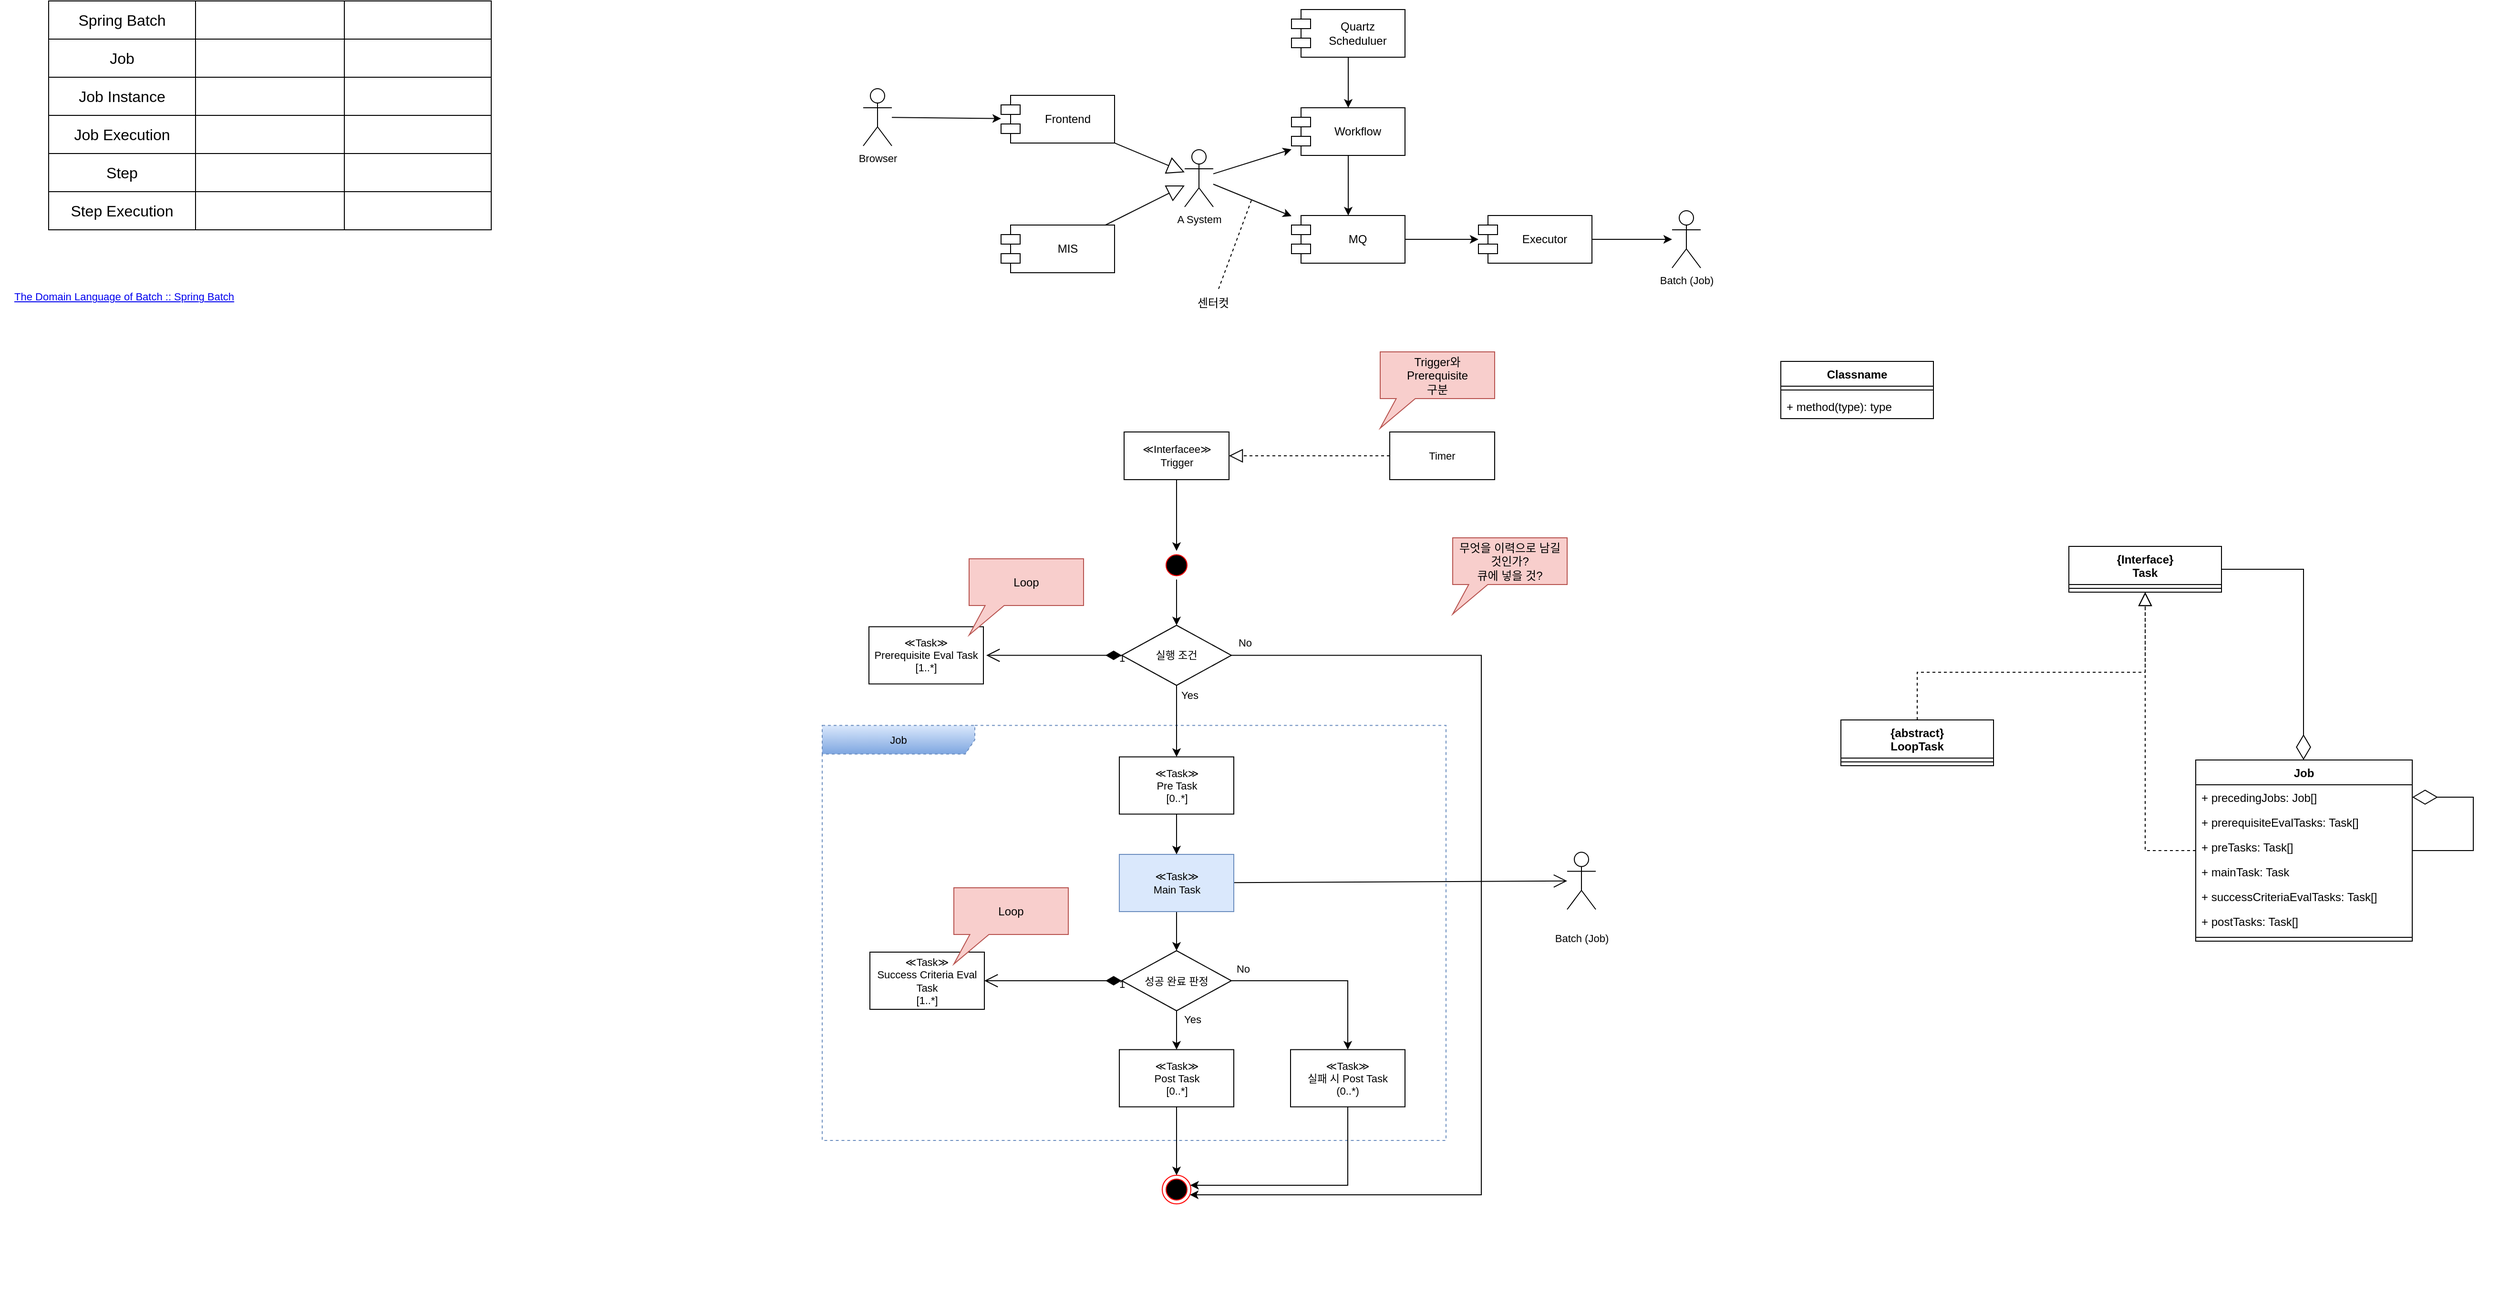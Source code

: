 <mxfile version="24.7.17">
  <diagram name="페이지-1" id="z04ambkQIMl1cNlS9p-Q">
    <mxGraphModel dx="2840" dy="2578" grid="0" gridSize="10" guides="1" tooltips="1" connect="1" arrows="1" fold="1" page="0" pageScale="1" pageWidth="827" pageHeight="1169" background="#ffffff" math="0" shadow="0">
      <root>
        <mxCell id="0" />
        <mxCell id="1" parent="0" />
        <mxCell id="xbJA9N7_zzgFKfXWs5fY-13" style="edgeStyle=none;shape=connector;rounded=0;orthogonalLoop=1;jettySize=auto;html=1;strokeColor=default;align=center;verticalAlign=middle;fontFamily=Helvetica;fontSize=11;fontColor=default;labelBackgroundColor=none;endArrow=classic;" parent="1" source="xbJA9N7_zzgFKfXWs5fY-12" target="xbJA9N7_zzgFKfXWs5fY-1" edge="1">
          <mxGeometry relative="1" as="geometry" />
        </mxCell>
        <mxCell id="xbJA9N7_zzgFKfXWs5fY-12" value="Browser" style="shape=umlActor;verticalLabelPosition=bottom;verticalAlign=top;html=1;fontFamily=Helvetica;fontSize=11;fontColor=default;labelBackgroundColor=none;" parent="1" vertex="1">
          <mxGeometry x="-360" y="147" width="30" height="60" as="geometry" />
        </mxCell>
        <mxCell id="xbJA9N7_zzgFKfXWs5fY-14" value="Batch (Job)" style="shape=umlActor;verticalLabelPosition=bottom;verticalAlign=top;html=1;fontFamily=Helvetica;fontSize=11;fontColor=default;labelBackgroundColor=none;" parent="1" vertex="1">
          <mxGeometry x="488" y="275" width="30" height="60" as="geometry" />
        </mxCell>
        <mxCell id="xbJA9N7_zzgFKfXWs5fY-15" style="edgeStyle=none;shape=connector;rounded=0;orthogonalLoop=1;jettySize=auto;html=1;strokeColor=default;align=center;verticalAlign=middle;fontFamily=Helvetica;fontSize=11;fontColor=default;labelBackgroundColor=none;endArrow=classic;" parent="1" source="xbJA9N7_zzgFKfXWs5fY-7" target="xbJA9N7_zzgFKfXWs5fY-14" edge="1">
          <mxGeometry relative="1" as="geometry">
            <mxPoint x="805" y="657" as="targetPoint" />
          </mxGeometry>
        </mxCell>
        <mxCell id="xbJA9N7_zzgFKfXWs5fY-1" value="Frontend" style="shape=module;align=left;spacingLeft=20;align=center;verticalAlign=middle;whiteSpace=wrap;html=1;labelBackgroundColor=none;" parent="1" vertex="1">
          <mxGeometry x="-215.5" y="154" width="119" height="50" as="geometry" />
        </mxCell>
        <mxCell id="gwcBwdMm6xzp6grtN0L6-14" style="edgeStyle=none;shape=connector;rounded=0;orthogonalLoop=1;jettySize=auto;html=1;strokeColor=default;align=center;verticalAlign=middle;fontFamily=Helvetica;fontSize=11;fontColor=default;labelBackgroundColor=none;endArrow=classic;" parent="1" source="xbJA9N7_zzgFKfXWs5fY-2" target="xbJA9N7_zzgFKfXWs5fY-9" edge="1">
          <mxGeometry relative="1" as="geometry" />
        </mxCell>
        <mxCell id="xbJA9N7_zzgFKfXWs5fY-2" value="Quartz Scheduluer" style="shape=module;align=left;spacingLeft=20;align=center;verticalAlign=middle;whiteSpace=wrap;html=1;labelBackgroundColor=none;" parent="1" vertex="1">
          <mxGeometry x="89" y="64" width="119" height="50" as="geometry" />
        </mxCell>
        <mxCell id="gwcBwdMm6xzp6grtN0L6-16" style="edgeStyle=none;shape=connector;rounded=0;orthogonalLoop=1;jettySize=auto;html=1;strokeColor=default;align=center;verticalAlign=middle;fontFamily=Helvetica;fontSize=11;fontColor=default;labelBackgroundColor=none;endArrow=classic;" parent="1" source="xbJA9N7_zzgFKfXWs5fY-9" target="xbJA9N7_zzgFKfXWs5fY-21" edge="1">
          <mxGeometry relative="1" as="geometry" />
        </mxCell>
        <mxCell id="xbJA9N7_zzgFKfXWs5fY-9" value="Workflow" style="shape=module;align=left;spacingLeft=20;align=center;verticalAlign=middle;whiteSpace=wrap;html=1;labelBackgroundColor=none;" parent="1" vertex="1">
          <mxGeometry x="89" y="167" width="119" height="50" as="geometry" />
        </mxCell>
        <mxCell id="xbJA9N7_zzgFKfXWs5fY-7" value="Executor" style="shape=module;align=left;spacingLeft=20;align=center;verticalAlign=middle;whiteSpace=wrap;html=1;labelBackgroundColor=none;" parent="1" vertex="1">
          <mxGeometry x="285" y="280" width="119" height="50" as="geometry" />
        </mxCell>
        <mxCell id="gwcBwdMm6xzp6grtN0L6-13" style="edgeStyle=none;shape=connector;rounded=0;orthogonalLoop=1;jettySize=auto;html=1;strokeColor=default;align=center;verticalAlign=middle;fontFamily=Helvetica;fontSize=11;fontColor=default;labelBackgroundColor=none;endArrow=classic;" parent="1" source="gwcBwdMm6xzp6grtN0L6-2" target="xbJA9N7_zzgFKfXWs5fY-9" edge="1">
          <mxGeometry relative="1" as="geometry">
            <Array as="points" />
          </mxGeometry>
        </mxCell>
        <mxCell id="gwcBwdMm6xzp6grtN0L6-15" style="edgeStyle=none;shape=connector;rounded=0;orthogonalLoop=1;jettySize=auto;html=1;strokeColor=default;align=center;verticalAlign=middle;fontFamily=Helvetica;fontSize=11;fontColor=default;labelBackgroundColor=none;endArrow=classic;" parent="1" source="xbJA9N7_zzgFKfXWs5fY-21" target="xbJA9N7_zzgFKfXWs5fY-7" edge="1">
          <mxGeometry relative="1" as="geometry" />
        </mxCell>
        <mxCell id="xbJA9N7_zzgFKfXWs5fY-21" value="MQ" style="shape=module;align=left;spacingLeft=20;align=center;verticalAlign=middle;whiteSpace=wrap;html=1;labelBackgroundColor=none;" parent="1" vertex="1">
          <mxGeometry x="89" y="280" width="119" height="50" as="geometry" />
        </mxCell>
        <mxCell id="gwcBwdMm6xzp6grtN0L6-12" style="edgeStyle=none;shape=connector;rounded=0;orthogonalLoop=1;jettySize=auto;html=1;strokeColor=default;align=center;verticalAlign=middle;fontFamily=Helvetica;fontSize=11;fontColor=default;labelBackgroundColor=none;endArrow=classic;" parent="1" source="gwcBwdMm6xzp6grtN0L6-2" target="xbJA9N7_zzgFKfXWs5fY-21" edge="1">
          <mxGeometry relative="1" as="geometry" />
        </mxCell>
        <mxCell id="gwcBwdMm6xzp6grtN0L6-2" value="A System" style="shape=umlActor;verticalLabelPosition=bottom;verticalAlign=top;html=1;fontFamily=Helvetica;fontSize=11;fontColor=default;labelBackgroundColor=none;" parent="1" vertex="1">
          <mxGeometry x="-23" y="211" width="30" height="60" as="geometry" />
        </mxCell>
        <mxCell id="gwcBwdMm6xzp6grtN0L6-4" value="" style="endArrow=block;endSize=16;endFill=0;html=1;rounded=0;strokeColor=default;align=center;verticalAlign=middle;fontFamily=Helvetica;fontSize=11;fontColor=default;labelBackgroundColor=none;" parent="1" source="xbJA9N7_zzgFKfXWs5fY-1" target="gwcBwdMm6xzp6grtN0L6-2" edge="1">
          <mxGeometry width="160" relative="1" as="geometry">
            <mxPoint x="100" y="545" as="sourcePoint" />
            <mxPoint x="260" y="545" as="targetPoint" />
          </mxGeometry>
        </mxCell>
        <mxCell id="gwcBwdMm6xzp6grtN0L6-30" value="Timer" style="html=1;whiteSpace=wrap;fontFamily=Helvetica;fontSize=11;fontColor=default;labelBackgroundColor=none;rounded=0;glass=0;strokeColor=default;align=center;verticalAlign=middle;fillColor=default;" parent="1" vertex="1">
          <mxGeometry x="192" y="507" width="110" height="50" as="geometry" />
        </mxCell>
        <mxCell id="gwcBwdMm6xzp6grtN0L6-31" value="" style="endArrow=block;dashed=1;endFill=0;endSize=12;html=1;rounded=0;strokeColor=default;align=center;verticalAlign=middle;fontFamily=Helvetica;fontSize=11;fontColor=default;labelBackgroundColor=none;fillColor=default;" parent="1" source="gwcBwdMm6xzp6grtN0L6-30" target="gwcBwdMm6xzp6grtN0L6-29" edge="1">
          <mxGeometry width="160" relative="1" as="geometry">
            <mxPoint x="-400" y="786" as="sourcePoint" />
            <mxPoint x="-240" y="786" as="targetPoint" />
          </mxGeometry>
        </mxCell>
        <mxCell id="gwcBwdMm6xzp6grtN0L6-60" style="edgeStyle=none;shape=connector;rounded=0;orthogonalLoop=1;jettySize=auto;html=1;strokeColor=default;align=center;verticalAlign=middle;fontFamily=Helvetica;fontSize=11;fontColor=default;labelBackgroundColor=none;endArrow=classic;" parent="1" source="gwcBwdMm6xzp6grtN0L6-29" target="gwcBwdMm6xzp6grtN0L6-37" edge="1">
          <mxGeometry relative="1" as="geometry" />
        </mxCell>
        <mxCell id="gwcBwdMm6xzp6grtN0L6-29" value="≪Interfacee≫&lt;div&gt;Trigger&lt;/div&gt;" style="html=1;whiteSpace=wrap;fontFamily=Helvetica;fontSize=11;fontColor=default;labelBackgroundColor=none;rounded=0;glass=0;strokeColor=default;align=center;verticalAlign=middle;fillColor=default;" parent="1" vertex="1">
          <mxGeometry x="-86.5" y="507" width="110" height="50" as="geometry" />
        </mxCell>
        <mxCell id="gwcBwdMm6xzp6grtN0L6-84" value="" style="shape=image;verticalLabelPosition=bottom;labelBackgroundColor=default;verticalAlign=top;aspect=fixed;imageAspect=0;image=https://docs.spring.io/spring-batch/reference/_images/spring-batch-reference-model.png;" parent="1" vertex="1">
          <mxGeometry x="-1251.996" y="333.005" width="738" height="294" as="geometry" />
        </mxCell>
        <mxCell id="gwcBwdMm6xzp6grtN0L6-86" value="" style="shape=image;verticalLabelPosition=bottom;labelBackgroundColor=default;verticalAlign=top;aspect=fixed;imageAspect=0;image=https://docs.spring.io/spring-batch/reference/_images/job-stereotypes-parameters.png;" parent="1" vertex="1">
          <mxGeometry x="-1264.999" y="677.003" width="663" height="343" as="geometry" />
        </mxCell>
        <mxCell id="gwcBwdMm6xzp6grtN0L6-87" value="" style="shape=image;verticalLabelPosition=bottom;labelBackgroundColor=default;verticalAlign=top;aspect=fixed;imageAspect=0;image=https://docs.spring.io/spring-batch/reference/_images/jobHeirarchyWithSteps.png;" parent="1" vertex="1">
          <mxGeometry x="-1228.996" y="1078.999" width="479" height="352" as="geometry" />
        </mxCell>
        <mxCell id="gwcBwdMm6xzp6grtN0L6-63" value="" style="shape=table;startSize=0;container=1;collapsible=0;childLayout=tableLayout;fontSize=16;fontFamily=Helvetica;fontColor=default;labelBackgroundColor=none;" parent="1" vertex="1">
          <mxGeometry x="-1214" y="55" width="464" height="240" as="geometry" />
        </mxCell>
        <mxCell id="gwcBwdMm6xzp6grtN0L6-64" value="" style="shape=tableRow;horizontal=0;startSize=0;swimlaneHead=0;swimlaneBody=0;strokeColor=inherit;top=0;left=0;bottom=0;right=0;collapsible=0;dropTarget=0;fillColor=none;points=[[0,0.5],[1,0.5]];portConstraint=eastwest;fontSize=16;fontFamily=Helvetica;fontColor=default;labelBackgroundColor=none;" parent="gwcBwdMm6xzp6grtN0L6-63" vertex="1">
          <mxGeometry width="464" height="40" as="geometry" />
        </mxCell>
        <mxCell id="gwcBwdMm6xzp6grtN0L6-65" value="Spring Batch" style="shape=partialRectangle;html=1;whiteSpace=wrap;connectable=0;strokeColor=inherit;overflow=hidden;fillColor=none;top=0;left=0;bottom=0;right=0;pointerEvents=1;fontSize=16;fontFamily=Helvetica;fontColor=default;labelBackgroundColor=none;" parent="gwcBwdMm6xzp6grtN0L6-64" vertex="1">
          <mxGeometry width="154" height="40" as="geometry">
            <mxRectangle width="154" height="40" as="alternateBounds" />
          </mxGeometry>
        </mxCell>
        <mxCell id="gwcBwdMm6xzp6grtN0L6-66" value="" style="shape=partialRectangle;html=1;whiteSpace=wrap;connectable=0;strokeColor=inherit;overflow=hidden;fillColor=none;top=0;left=0;bottom=0;right=0;pointerEvents=1;fontSize=16;fontFamily=Helvetica;fontColor=default;labelBackgroundColor=none;" parent="gwcBwdMm6xzp6grtN0L6-64" vertex="1">
          <mxGeometry x="154" width="156" height="40" as="geometry">
            <mxRectangle width="156" height="40" as="alternateBounds" />
          </mxGeometry>
        </mxCell>
        <mxCell id="gwcBwdMm6xzp6grtN0L6-67" value="" style="shape=partialRectangle;html=1;whiteSpace=wrap;connectable=0;strokeColor=inherit;overflow=hidden;fillColor=none;top=0;left=0;bottom=0;right=0;pointerEvents=1;fontSize=16;fontFamily=Helvetica;fontColor=default;labelBackgroundColor=none;" parent="gwcBwdMm6xzp6grtN0L6-64" vertex="1">
          <mxGeometry x="310" width="154" height="40" as="geometry">
            <mxRectangle width="154" height="40" as="alternateBounds" />
          </mxGeometry>
        </mxCell>
        <mxCell id="gwcBwdMm6xzp6grtN0L6-68" value="" style="shape=tableRow;horizontal=0;startSize=0;swimlaneHead=0;swimlaneBody=0;strokeColor=inherit;top=0;left=0;bottom=0;right=0;collapsible=0;dropTarget=0;fillColor=none;points=[[0,0.5],[1,0.5]];portConstraint=eastwest;fontSize=16;fontFamily=Helvetica;fontColor=default;labelBackgroundColor=none;" parent="gwcBwdMm6xzp6grtN0L6-63" vertex="1">
          <mxGeometry y="40" width="464" height="40" as="geometry" />
        </mxCell>
        <mxCell id="gwcBwdMm6xzp6grtN0L6-69" value="Job" style="shape=partialRectangle;html=1;whiteSpace=wrap;connectable=0;strokeColor=inherit;overflow=hidden;fillColor=none;top=0;left=0;bottom=0;right=0;pointerEvents=1;fontSize=16;fontFamily=Helvetica;fontColor=default;labelBackgroundColor=none;" parent="gwcBwdMm6xzp6grtN0L6-68" vertex="1">
          <mxGeometry width="154" height="40" as="geometry">
            <mxRectangle width="154" height="40" as="alternateBounds" />
          </mxGeometry>
        </mxCell>
        <mxCell id="gwcBwdMm6xzp6grtN0L6-70" value="" style="shape=partialRectangle;html=1;whiteSpace=wrap;connectable=0;strokeColor=inherit;overflow=hidden;fillColor=none;top=0;left=0;bottom=0;right=0;pointerEvents=1;fontSize=16;fontFamily=Helvetica;fontColor=default;labelBackgroundColor=none;" parent="gwcBwdMm6xzp6grtN0L6-68" vertex="1">
          <mxGeometry x="154" width="156" height="40" as="geometry">
            <mxRectangle width="156" height="40" as="alternateBounds" />
          </mxGeometry>
        </mxCell>
        <mxCell id="gwcBwdMm6xzp6grtN0L6-71" value="" style="shape=partialRectangle;html=1;whiteSpace=wrap;connectable=0;strokeColor=inherit;overflow=hidden;fillColor=none;top=0;left=0;bottom=0;right=0;pointerEvents=1;fontSize=16;fontFamily=Helvetica;fontColor=default;labelBackgroundColor=none;" parent="gwcBwdMm6xzp6grtN0L6-68" vertex="1">
          <mxGeometry x="310" width="154" height="40" as="geometry">
            <mxRectangle width="154" height="40" as="alternateBounds" />
          </mxGeometry>
        </mxCell>
        <mxCell id="gwcBwdMm6xzp6grtN0L6-76" value="" style="shape=tableRow;horizontal=0;startSize=0;swimlaneHead=0;swimlaneBody=0;strokeColor=inherit;top=0;left=0;bottom=0;right=0;collapsible=0;dropTarget=0;fillColor=none;points=[[0,0.5],[1,0.5]];portConstraint=eastwest;fontSize=16;fontFamily=Helvetica;fontColor=default;labelBackgroundColor=none;" parent="gwcBwdMm6xzp6grtN0L6-63" vertex="1">
          <mxGeometry y="80" width="464" height="40" as="geometry" />
        </mxCell>
        <mxCell id="gwcBwdMm6xzp6grtN0L6-77" value="Job Instance" style="shape=partialRectangle;html=1;whiteSpace=wrap;connectable=0;strokeColor=inherit;overflow=hidden;fillColor=none;top=0;left=0;bottom=0;right=0;pointerEvents=1;fontSize=16;fontFamily=Helvetica;fontColor=default;labelBackgroundColor=none;" parent="gwcBwdMm6xzp6grtN0L6-76" vertex="1">
          <mxGeometry width="154" height="40" as="geometry">
            <mxRectangle width="154" height="40" as="alternateBounds" />
          </mxGeometry>
        </mxCell>
        <mxCell id="gwcBwdMm6xzp6grtN0L6-78" value="" style="shape=partialRectangle;html=1;whiteSpace=wrap;connectable=0;strokeColor=inherit;overflow=hidden;fillColor=none;top=0;left=0;bottom=0;right=0;pointerEvents=1;fontSize=16;fontFamily=Helvetica;fontColor=default;labelBackgroundColor=none;" parent="gwcBwdMm6xzp6grtN0L6-76" vertex="1">
          <mxGeometry x="154" width="156" height="40" as="geometry">
            <mxRectangle width="156" height="40" as="alternateBounds" />
          </mxGeometry>
        </mxCell>
        <mxCell id="gwcBwdMm6xzp6grtN0L6-79" value="" style="shape=partialRectangle;html=1;whiteSpace=wrap;connectable=0;strokeColor=inherit;overflow=hidden;fillColor=none;top=0;left=0;bottom=0;right=0;pointerEvents=1;fontSize=16;fontFamily=Helvetica;fontColor=default;labelBackgroundColor=none;" parent="gwcBwdMm6xzp6grtN0L6-76" vertex="1">
          <mxGeometry x="310" width="154" height="40" as="geometry">
            <mxRectangle width="154" height="40" as="alternateBounds" />
          </mxGeometry>
        </mxCell>
        <mxCell id="gwcBwdMm6xzp6grtN0L6-88" value="" style="shape=tableRow;horizontal=0;startSize=0;swimlaneHead=0;swimlaneBody=0;strokeColor=inherit;top=0;left=0;bottom=0;right=0;collapsible=0;dropTarget=0;fillColor=none;points=[[0,0.5],[1,0.5]];portConstraint=eastwest;fontSize=16;fontFamily=Helvetica;fontColor=default;labelBackgroundColor=none;" parent="gwcBwdMm6xzp6grtN0L6-63" vertex="1">
          <mxGeometry y="120" width="464" height="40" as="geometry" />
        </mxCell>
        <mxCell id="gwcBwdMm6xzp6grtN0L6-89" value="Job Execution" style="shape=partialRectangle;html=1;whiteSpace=wrap;connectable=0;strokeColor=inherit;overflow=hidden;fillColor=none;top=0;left=0;bottom=0;right=0;pointerEvents=1;fontSize=16;fontFamily=Helvetica;fontColor=default;labelBackgroundColor=none;" parent="gwcBwdMm6xzp6grtN0L6-88" vertex="1">
          <mxGeometry width="154" height="40" as="geometry">
            <mxRectangle width="154" height="40" as="alternateBounds" />
          </mxGeometry>
        </mxCell>
        <mxCell id="gwcBwdMm6xzp6grtN0L6-90" value="" style="shape=partialRectangle;html=1;whiteSpace=wrap;connectable=0;strokeColor=inherit;overflow=hidden;fillColor=none;top=0;left=0;bottom=0;right=0;pointerEvents=1;fontSize=16;fontFamily=Helvetica;fontColor=default;labelBackgroundColor=none;" parent="gwcBwdMm6xzp6grtN0L6-88" vertex="1">
          <mxGeometry x="154" width="156" height="40" as="geometry">
            <mxRectangle width="156" height="40" as="alternateBounds" />
          </mxGeometry>
        </mxCell>
        <mxCell id="gwcBwdMm6xzp6grtN0L6-91" value="" style="shape=partialRectangle;html=1;whiteSpace=wrap;connectable=0;strokeColor=inherit;overflow=hidden;fillColor=none;top=0;left=0;bottom=0;right=0;pointerEvents=1;fontSize=16;fontFamily=Helvetica;fontColor=default;labelBackgroundColor=none;" parent="gwcBwdMm6xzp6grtN0L6-88" vertex="1">
          <mxGeometry x="310" width="154" height="40" as="geometry">
            <mxRectangle width="154" height="40" as="alternateBounds" />
          </mxGeometry>
        </mxCell>
        <mxCell id="gwcBwdMm6xzp6grtN0L6-72" value="" style="shape=tableRow;horizontal=0;startSize=0;swimlaneHead=0;swimlaneBody=0;strokeColor=inherit;top=0;left=0;bottom=0;right=0;collapsible=0;dropTarget=0;fillColor=none;points=[[0,0.5],[1,0.5]];portConstraint=eastwest;fontSize=16;fontFamily=Helvetica;fontColor=default;labelBackgroundColor=none;" parent="gwcBwdMm6xzp6grtN0L6-63" vertex="1">
          <mxGeometry y="160" width="464" height="40" as="geometry" />
        </mxCell>
        <mxCell id="gwcBwdMm6xzp6grtN0L6-73" value="Step" style="shape=partialRectangle;html=1;whiteSpace=wrap;connectable=0;strokeColor=inherit;overflow=hidden;fillColor=none;top=0;left=0;bottom=0;right=0;pointerEvents=1;fontSize=16;fontFamily=Helvetica;fontColor=default;labelBackgroundColor=none;" parent="gwcBwdMm6xzp6grtN0L6-72" vertex="1">
          <mxGeometry width="154" height="40" as="geometry">
            <mxRectangle width="154" height="40" as="alternateBounds" />
          </mxGeometry>
        </mxCell>
        <mxCell id="gwcBwdMm6xzp6grtN0L6-74" value="" style="shape=partialRectangle;html=1;whiteSpace=wrap;connectable=0;strokeColor=inherit;overflow=hidden;fillColor=none;top=0;left=0;bottom=0;right=0;pointerEvents=1;fontSize=16;fontFamily=Helvetica;fontColor=default;labelBackgroundColor=none;" parent="gwcBwdMm6xzp6grtN0L6-72" vertex="1">
          <mxGeometry x="154" width="156" height="40" as="geometry">
            <mxRectangle width="156" height="40" as="alternateBounds" />
          </mxGeometry>
        </mxCell>
        <mxCell id="gwcBwdMm6xzp6grtN0L6-75" value="" style="shape=partialRectangle;html=1;whiteSpace=wrap;connectable=0;strokeColor=inherit;overflow=hidden;fillColor=none;top=0;left=0;bottom=0;right=0;pointerEvents=1;fontSize=16;fontFamily=Helvetica;fontColor=default;labelBackgroundColor=none;" parent="gwcBwdMm6xzp6grtN0L6-72" vertex="1">
          <mxGeometry x="310" width="154" height="40" as="geometry">
            <mxRectangle width="154" height="40" as="alternateBounds" />
          </mxGeometry>
        </mxCell>
        <mxCell id="gwcBwdMm6xzp6grtN0L6-80" value="" style="shape=tableRow;horizontal=0;startSize=0;swimlaneHead=0;swimlaneBody=0;strokeColor=inherit;top=0;left=0;bottom=0;right=0;collapsible=0;dropTarget=0;fillColor=none;points=[[0,0.5],[1,0.5]];portConstraint=eastwest;fontSize=16;fontFamily=Helvetica;fontColor=default;labelBackgroundColor=none;" parent="gwcBwdMm6xzp6grtN0L6-63" vertex="1">
          <mxGeometry y="200" width="464" height="40" as="geometry" />
        </mxCell>
        <mxCell id="gwcBwdMm6xzp6grtN0L6-81" value="Step Execution" style="shape=partialRectangle;html=1;whiteSpace=wrap;connectable=0;strokeColor=inherit;overflow=hidden;fillColor=none;top=0;left=0;bottom=0;right=0;pointerEvents=1;fontSize=16;fontFamily=Helvetica;fontColor=default;labelBackgroundColor=none;" parent="gwcBwdMm6xzp6grtN0L6-80" vertex="1">
          <mxGeometry width="154" height="40" as="geometry">
            <mxRectangle width="154" height="40" as="alternateBounds" />
          </mxGeometry>
        </mxCell>
        <mxCell id="gwcBwdMm6xzp6grtN0L6-82" value="" style="shape=partialRectangle;html=1;whiteSpace=wrap;connectable=0;strokeColor=inherit;overflow=hidden;fillColor=none;top=0;left=0;bottom=0;right=0;pointerEvents=1;fontSize=16;fontFamily=Helvetica;fontColor=default;labelBackgroundColor=none;" parent="gwcBwdMm6xzp6grtN0L6-80" vertex="1">
          <mxGeometry x="154" width="156" height="40" as="geometry">
            <mxRectangle width="156" height="40" as="alternateBounds" />
          </mxGeometry>
        </mxCell>
        <mxCell id="gwcBwdMm6xzp6grtN0L6-83" value="" style="shape=partialRectangle;html=1;whiteSpace=wrap;connectable=0;strokeColor=inherit;overflow=hidden;fillColor=none;top=0;left=0;bottom=0;right=0;pointerEvents=1;fontSize=16;fontFamily=Helvetica;fontColor=default;labelBackgroundColor=none;" parent="gwcBwdMm6xzp6grtN0L6-80" vertex="1">
          <mxGeometry x="310" width="154" height="40" as="geometry">
            <mxRectangle width="154" height="40" as="alternateBounds" />
          </mxGeometry>
        </mxCell>
        <UserObject label="&#xa;&lt;a href=&quot;https://docs.spring.io/spring-batch/reference/domain.html&quot;&gt;The Domain Language of Batch :: Spring Batch&lt;/a&gt;&#xa;&#xa;" link="&#xa;&lt;a href=&quot;https://docs.spring.io/spring-batch/reference/domain.html&quot;&gt;The Domain Language of Batch :: Spring Batch&lt;/a&gt;&#xa;&#xa;" id="gwcBwdMm6xzp6grtN0L6-93">
          <mxCell style="text;whiteSpace=wrap;html=1;fontFamily=Helvetica;fontSize=11;fontColor=default;labelBackgroundColor=none;" parent="1" vertex="1">
            <mxGeometry x="-1252" y="339" width="259" height="35" as="geometry" />
          </mxCell>
        </UserObject>
        <mxCell id="gwcBwdMm6xzp6grtN0L6-94" value="Batch (Job)" style="shape=umlActor;verticalLabelPosition=bottom;verticalAlign=middle;html=1;fontFamily=Helvetica;fontSize=11;fontColor=default;labelBackgroundColor=none;strokeColor=default;align=center;fillColor=default;" parent="1" vertex="1">
          <mxGeometry x="378" y="947.75" width="30" height="60" as="geometry" />
        </mxCell>
        <mxCell id="gwcBwdMm6xzp6grtN0L6-95" value="" style="endArrow=open;endFill=1;endSize=12;html=1;rounded=0;strokeColor=default;align=center;verticalAlign=middle;fontFamily=Helvetica;fontSize=11;fontColor=default;labelBackgroundColor=none;edgeStyle=none;fillColor=default;" parent="1" source="gwcBwdMm6xzp6grtN0L6-10" target="gwcBwdMm6xzp6grtN0L6-94" edge="1">
          <mxGeometry width="160" relative="1" as="geometry">
            <mxPoint x="-430" y="758" as="sourcePoint" />
            <mxPoint x="-270" y="758" as="targetPoint" />
          </mxGeometry>
        </mxCell>
        <mxCell id="gwcBwdMm6xzp6grtN0L6-97" value="MIS" style="shape=module;align=left;spacingLeft=20;align=center;verticalAlign=middle;whiteSpace=wrap;html=1;labelBackgroundColor=none;" parent="1" vertex="1">
          <mxGeometry x="-215.5" y="290" width="119" height="50" as="geometry" />
        </mxCell>
        <mxCell id="gwcBwdMm6xzp6grtN0L6-98" value="" style="endArrow=block;endSize=16;endFill=0;html=1;rounded=0;strokeColor=default;align=center;verticalAlign=middle;fontFamily=Helvetica;fontSize=11;fontColor=default;labelBackgroundColor=none;" parent="1" source="gwcBwdMm6xzp6grtN0L6-97" target="gwcBwdMm6xzp6grtN0L6-2" edge="1">
          <mxGeometry width="160" relative="1" as="geometry">
            <mxPoint x="-110" y="174" as="sourcePoint" />
            <mxPoint x="-13" y="242" as="targetPoint" />
          </mxGeometry>
        </mxCell>
        <mxCell id="9t4XOnB-ihLmL9QyLq1F-2" style="rounded=0;orthogonalLoop=1;jettySize=auto;html=1;endArrow=none;endFill=0;dashed=1;" parent="1" source="9t4XOnB-ihLmL9QyLq1F-1" edge="1">
          <mxGeometry relative="1" as="geometry">
            <mxPoint x="47" y="264" as="targetPoint" />
          </mxGeometry>
        </mxCell>
        <mxCell id="9t4XOnB-ihLmL9QyLq1F-1" value="센터컷" style="text;html=1;align=center;verticalAlign=middle;whiteSpace=wrap;rounded=0;" parent="1" vertex="1">
          <mxGeometry x="-23" y="357" width="60" height="30" as="geometry" />
        </mxCell>
        <mxCell id="ll2e31hJCl9GjRx6065B-1" value="{Interface}&lt;div&gt;Task&lt;/div&gt;" style="swimlane;fontStyle=1;align=center;verticalAlign=top;childLayout=stackLayout;horizontal=1;startSize=40;horizontalStack=0;resizeParent=1;resizeParentMax=0;resizeLast=0;collapsible=1;marginBottom=0;whiteSpace=wrap;html=1;" parent="1" vertex="1">
          <mxGeometry x="904" y="627" width="160" height="48" as="geometry" />
        </mxCell>
        <mxCell id="ll2e31hJCl9GjRx6065B-3" value="" style="line;strokeWidth=1;fillColor=none;align=left;verticalAlign=middle;spacingTop=-1;spacingLeft=3;spacingRight=3;rotatable=0;labelPosition=right;points=[];portConstraint=eastwest;strokeColor=inherit;" parent="ll2e31hJCl9GjRx6065B-1" vertex="1">
          <mxGeometry y="40" width="160" height="8" as="geometry" />
        </mxCell>
        <mxCell id="ll2e31hJCl9GjRx6065B-13" value="Job" style="swimlane;fontStyle=1;align=center;verticalAlign=top;childLayout=stackLayout;horizontal=1;startSize=26;horizontalStack=0;resizeParent=1;resizeParentMax=0;resizeLast=0;collapsible=1;marginBottom=0;whiteSpace=wrap;html=1;" parent="1" vertex="1">
          <mxGeometry x="1037" y="851" width="227" height="190" as="geometry" />
        </mxCell>
        <mxCell id="ll2e31hJCl9GjRx6065B-24" value="+ precedingJobs: Job[]" style="text;strokeColor=none;fillColor=none;align=left;verticalAlign=top;spacingLeft=4;spacingRight=4;overflow=hidden;rotatable=0;points=[[0,0.5],[1,0.5]];portConstraint=eastwest;whiteSpace=wrap;html=1;" parent="ll2e31hJCl9GjRx6065B-13" vertex="1">
          <mxGeometry y="26" width="227" height="26" as="geometry" />
        </mxCell>
        <mxCell id="ll2e31hJCl9GjRx6065B-21" value="+ prerequisiteEvalTasks: Task[]" style="text;strokeColor=none;fillColor=none;align=left;verticalAlign=top;spacingLeft=4;spacingRight=4;overflow=hidden;rotatable=0;points=[[0,0.5],[1,0.5]];portConstraint=eastwest;whiteSpace=wrap;html=1;" parent="ll2e31hJCl9GjRx6065B-13" vertex="1">
          <mxGeometry y="52" width="227" height="26" as="geometry" />
        </mxCell>
        <mxCell id="ll2e31hJCl9GjRx6065B-28" value="+ preTasks: Task[]" style="text;strokeColor=none;fillColor=none;align=left;verticalAlign=top;spacingLeft=4;spacingRight=4;overflow=hidden;rotatable=0;points=[[0,0.5],[1,0.5]];portConstraint=eastwest;whiteSpace=wrap;html=1;" parent="ll2e31hJCl9GjRx6065B-13" vertex="1">
          <mxGeometry y="78" width="227" height="26" as="geometry" />
        </mxCell>
        <mxCell id="ll2e31hJCl9GjRx6065B-30" value="+ mainTask: Task" style="text;strokeColor=none;fillColor=none;align=left;verticalAlign=top;spacingLeft=4;spacingRight=4;overflow=hidden;rotatable=0;points=[[0,0.5],[1,0.5]];portConstraint=eastwest;whiteSpace=wrap;html=1;" parent="ll2e31hJCl9GjRx6065B-13" vertex="1">
          <mxGeometry y="104" width="227" height="26" as="geometry" />
        </mxCell>
        <mxCell id="ll2e31hJCl9GjRx6065B-27" value="+ successCriteriaEvalTasks: Task[]" style="text;strokeColor=none;fillColor=none;align=left;verticalAlign=top;spacingLeft=4;spacingRight=4;overflow=hidden;rotatable=0;points=[[0,0.5],[1,0.5]];portConstraint=eastwest;whiteSpace=wrap;html=1;" parent="ll2e31hJCl9GjRx6065B-13" vertex="1">
          <mxGeometry y="130" width="227" height="26" as="geometry" />
        </mxCell>
        <mxCell id="ll2e31hJCl9GjRx6065B-29" value="+ postTasks: Task[]" style="text;strokeColor=none;fillColor=none;align=left;verticalAlign=top;spacingLeft=4;spacingRight=4;overflow=hidden;rotatable=0;points=[[0,0.5],[1,0.5]];portConstraint=eastwest;whiteSpace=wrap;html=1;" parent="ll2e31hJCl9GjRx6065B-13" vertex="1">
          <mxGeometry y="156" width="227" height="26" as="geometry" />
        </mxCell>
        <mxCell id="ll2e31hJCl9GjRx6065B-15" value="" style="line;strokeWidth=1;fillColor=none;align=left;verticalAlign=middle;spacingTop=-1;spacingLeft=3;spacingRight=3;rotatable=0;labelPosition=right;points=[];portConstraint=eastwest;strokeColor=inherit;" parent="ll2e31hJCl9GjRx6065B-13" vertex="1">
          <mxGeometry y="182" width="227" height="8" as="geometry" />
        </mxCell>
        <mxCell id="ll2e31hJCl9GjRx6065B-34" value="" style="endArrow=diamondThin;endFill=0;endSize=24;html=1;rounded=0;edgeStyle=elbowEdgeStyle;elbow=vertical;" parent="ll2e31hJCl9GjRx6065B-13" source="ll2e31hJCl9GjRx6065B-13" target="ll2e31hJCl9GjRx6065B-24" edge="1">
          <mxGeometry width="160" relative="1" as="geometry">
            <mxPoint x="333" y="66" as="sourcePoint" />
            <mxPoint x="333" y="124" as="targetPoint" />
            <Array as="points">
              <mxPoint x="291" y="95" />
            </Array>
          </mxGeometry>
        </mxCell>
        <mxCell id="ll2e31hJCl9GjRx6065B-20" value="Classname" style="swimlane;fontStyle=1;align=center;verticalAlign=top;childLayout=stackLayout;horizontal=1;startSize=26;horizontalStack=0;resizeParent=1;resizeParentMax=0;resizeLast=0;collapsible=1;marginBottom=0;whiteSpace=wrap;html=1;" parent="1" vertex="1">
          <mxGeometry x="602" y="433" width="160" height="60" as="geometry" />
        </mxCell>
        <mxCell id="ll2e31hJCl9GjRx6065B-22" value="" style="line;strokeWidth=1;fillColor=none;align=left;verticalAlign=middle;spacingTop=-1;spacingLeft=3;spacingRight=3;rotatable=0;labelPosition=right;points=[];portConstraint=eastwest;strokeColor=inherit;" parent="ll2e31hJCl9GjRx6065B-20" vertex="1">
          <mxGeometry y="26" width="160" height="8" as="geometry" />
        </mxCell>
        <mxCell id="ll2e31hJCl9GjRx6065B-23" value="+ method(type): type" style="text;strokeColor=none;fillColor=none;align=left;verticalAlign=top;spacingLeft=4;spacingRight=4;overflow=hidden;rotatable=0;points=[[0,0.5],[1,0.5]];portConstraint=eastwest;whiteSpace=wrap;html=1;" parent="ll2e31hJCl9GjRx6065B-20" vertex="1">
          <mxGeometry y="34" width="160" height="26" as="geometry" />
        </mxCell>
        <mxCell id="ll2e31hJCl9GjRx6065B-26" value="무엇을 이력으로 남길 것인가?&lt;div&gt;큐에 넣을 것?&lt;/div&gt;" style="shape=callout;whiteSpace=wrap;html=1;perimeter=calloutPerimeter;position2=0;fillColor=#f8cecc;strokeColor=#b85450;size=31;position=0.14;" parent="1" vertex="1">
          <mxGeometry x="258" y="618" width="120" height="80" as="geometry" />
        </mxCell>
        <mxCell id="ll2e31hJCl9GjRx6065B-32" value="" style="endArrow=block;dashed=1;endFill=0;endSize=12;html=1;rounded=0;edgeStyle=orthogonalEdgeStyle;" parent="1" source="ll2e31hJCl9GjRx6065B-13" target="ll2e31hJCl9GjRx6065B-1" edge="1">
          <mxGeometry width="160" relative="1" as="geometry">
            <mxPoint x="788" y="761" as="sourcePoint" />
            <mxPoint x="948" y="761" as="targetPoint" />
            <Array as="points">
              <mxPoint x="984" y="946" />
            </Array>
          </mxGeometry>
        </mxCell>
        <mxCell id="ll2e31hJCl9GjRx6065B-33" value="" style="endArrow=diamondThin;endFill=0;endSize=24;html=1;rounded=0;edgeStyle=orthogonalEdgeStyle;" parent="1" source="ll2e31hJCl9GjRx6065B-1" target="ll2e31hJCl9GjRx6065B-13" edge="1">
          <mxGeometry width="160" relative="1" as="geometry">
            <mxPoint x="788" y="761" as="sourcePoint" />
            <mxPoint x="948" y="761" as="targetPoint" />
            <Array as="points">
              <mxPoint x="1150" y="651" />
            </Array>
          </mxGeometry>
        </mxCell>
        <mxCell id="ll2e31hJCl9GjRx6065B-35" value="{abstract}&lt;div&gt;LoopTask&lt;/div&gt;" style="swimlane;fontStyle=1;align=center;verticalAlign=top;childLayout=stackLayout;horizontal=1;startSize=40;horizontalStack=0;resizeParent=1;resizeParentMax=0;resizeLast=0;collapsible=1;marginBottom=0;whiteSpace=wrap;html=1;" parent="1" vertex="1">
          <mxGeometry x="665" y="809" width="160" height="48" as="geometry" />
        </mxCell>
        <mxCell id="ll2e31hJCl9GjRx6065B-36" value="" style="line;strokeWidth=1;fillColor=none;align=left;verticalAlign=middle;spacingTop=-1;spacingLeft=3;spacingRight=3;rotatable=0;labelPosition=right;points=[];portConstraint=eastwest;strokeColor=inherit;" parent="ll2e31hJCl9GjRx6065B-35" vertex="1">
          <mxGeometry y="40" width="160" height="8" as="geometry" />
        </mxCell>
        <mxCell id="ll2e31hJCl9GjRx6065B-37" value="" style="endArrow=block;dashed=1;endFill=0;endSize=12;html=1;rounded=0;edgeStyle=orthogonalEdgeStyle;" parent="1" source="ll2e31hJCl9GjRx6065B-35" target="ll2e31hJCl9GjRx6065B-1" edge="1">
          <mxGeometry width="160" relative="1" as="geometry">
            <mxPoint x="1047" y="956" as="sourcePoint" />
            <mxPoint x="994" y="685" as="targetPoint" />
            <Array as="points">
              <mxPoint x="745" y="759" />
              <mxPoint x="984" y="759" />
            </Array>
          </mxGeometry>
        </mxCell>
        <mxCell id="xbJA9N7_zzgFKfXWs5fY-19" value="Job" style="shape=umlFrame;whiteSpace=wrap;html=1;pointerEvents=0;recursiveResize=0;container=1;collapsible=0;width=160;fontFamily=Helvetica;fontSize=11;labelBackgroundColor=none;strokeColor=#6c8ebf;fillColor=#dae8fc;dashed=1;gradientColor=#7ea6e0;" parent="1" vertex="1">
          <mxGeometry x="-403" y="814.75" width="654" height="435.25" as="geometry" />
        </mxCell>
        <mxCell id="gwcBwdMm6xzp6grtN0L6-28" value="" style="edgeStyle=none;shape=connector;rounded=0;orthogonalLoop=1;jettySize=auto;html=1;strokeColor=default;align=center;verticalAlign=middle;fontFamily=Helvetica;fontSize=11;fontColor=default;labelBackgroundColor=none;endArrow=classic;" parent="xbJA9N7_zzgFKfXWs5fY-19" source="gwcBwdMm6xzp6grtN0L6-10" target="gwcBwdMm6xzp6grtN0L6-25" edge="1">
          <mxGeometry relative="1" as="geometry" />
        </mxCell>
        <mxCell id="gwcBwdMm6xzp6grtN0L6-10" value="≪Task≫&lt;div&gt;Main Task&lt;/div&gt;" style="rounded=0;whiteSpace=wrap;html=1;fontFamily=Helvetica;fontSize=11;labelBackgroundColor=none;fillColor=#dae8fc;strokeColor=#6c8ebf;" parent="xbJA9N7_zzgFKfXWs5fY-19" vertex="1">
          <mxGeometry x="311.5" y="135.25" width="120" height="60" as="geometry" />
        </mxCell>
        <mxCell id="gwcBwdMm6xzp6grtN0L6-22" style="edgeStyle=none;shape=connector;rounded=0;orthogonalLoop=1;jettySize=auto;html=1;strokeColor=default;align=center;verticalAlign=middle;fontFamily=Helvetica;fontSize=11;fontColor=default;labelBackgroundColor=none;endArrow=classic;" parent="xbJA9N7_zzgFKfXWs5fY-19" source="gwcBwdMm6xzp6grtN0L6-19" target="gwcBwdMm6xzp6grtN0L6-10" edge="1">
          <mxGeometry relative="1" as="geometry" />
        </mxCell>
        <mxCell id="gwcBwdMm6xzp6grtN0L6-19" value="≪Task≫&lt;div&gt;Pre Task&lt;/div&gt;&lt;div&gt;[0..*]&lt;/div&gt;" style="rounded=0;whiteSpace=wrap;html=1;fontFamily=Helvetica;fontSize=11;fontColor=default;labelBackgroundColor=none;" parent="xbJA9N7_zzgFKfXWs5fY-19" vertex="1">
          <mxGeometry x="311.5" y="33" width="120" height="60" as="geometry" />
        </mxCell>
        <mxCell id="gwcBwdMm6xzp6grtN0L6-34" value="Yes" style="edgeStyle=none;shape=connector;rounded=0;orthogonalLoop=1;jettySize=auto;html=1;strokeColor=default;align=center;verticalAlign=middle;fontFamily=Helvetica;fontSize=11;fontColor=default;labelBackgroundColor=none;endArrow=classic;" parent="xbJA9N7_zzgFKfXWs5fY-19" source="gwcBwdMm6xzp6grtN0L6-25" target="gwcBwdMm6xzp6grtN0L6-33" edge="1">
          <mxGeometry x="-0.589" y="16" relative="1" as="geometry">
            <mxPoint as="offset" />
          </mxGeometry>
        </mxCell>
        <mxCell id="gwcBwdMm6xzp6grtN0L6-36" value="No" style="edgeStyle=orthogonalEdgeStyle;shape=connector;rounded=0;orthogonalLoop=1;jettySize=auto;html=1;strokeColor=default;align=center;verticalAlign=middle;fontFamily=Helvetica;fontSize=11;fontColor=default;labelBackgroundColor=none;endArrow=classic;exitX=1;exitY=0.5;exitDx=0;exitDy=0;" parent="xbJA9N7_zzgFKfXWs5fY-19" source="gwcBwdMm6xzp6grtN0L6-25" target="gwcBwdMm6xzp6grtN0L6-35" edge="1">
          <mxGeometry x="-0.879" y="13" relative="1" as="geometry">
            <mxPoint as="offset" />
          </mxGeometry>
        </mxCell>
        <mxCell id="gwcBwdMm6xzp6grtN0L6-25" value="성공 완료 판정" style="rhombus;whiteSpace=wrap;html=1;fontFamily=Helvetica;fontSize=11;fontColor=default;labelBackgroundColor=none;" parent="xbJA9N7_zzgFKfXWs5fY-19" vertex="1">
          <mxGeometry x="314" y="236.25" width="115" height="63" as="geometry" />
        </mxCell>
        <mxCell id="gwcBwdMm6xzp6grtN0L6-26" value="≪Task≫&lt;div&gt;Success Criteria Eval Task&lt;br&gt;[1..*]&lt;br&gt;&lt;/div&gt;" style="rounded=0;whiteSpace=wrap;html=1;fontFamily=Helvetica;fontSize=11;fontColor=default;labelBackgroundColor=none;strokeColor=default;align=center;verticalAlign=middle;fillColor=default;" parent="xbJA9N7_zzgFKfXWs5fY-19" vertex="1">
          <mxGeometry x="50" y="237.75" width="120" height="60" as="geometry" />
        </mxCell>
        <mxCell id="gwcBwdMm6xzp6grtN0L6-27" value="1" style="endArrow=open;html=1;endSize=12;startArrow=diamondThin;startSize=14;startFill=1;align=center;verticalAlign=middle;rounded=0;strokeColor=default;fontFamily=Helvetica;fontSize=11;fontColor=default;labelBackgroundColor=none;fillColor=default;" parent="xbJA9N7_zzgFKfXWs5fY-19" source="gwcBwdMm6xzp6grtN0L6-25" target="gwcBwdMm6xzp6grtN0L6-26" edge="1">
          <mxGeometry x="-1" y="3" relative="1" as="geometry">
            <mxPoint x="68" y="200" as="sourcePoint" />
            <mxPoint x="228" y="200" as="targetPoint" />
          </mxGeometry>
        </mxCell>
        <mxCell id="gwcBwdMm6xzp6grtN0L6-33" value="≪Task≫&lt;div&gt;Post Task&lt;br&gt;[0..*]&lt;br&gt;&lt;/div&gt;" style="rounded=0;whiteSpace=wrap;html=1;fontFamily=Helvetica;fontSize=11;fontColor=default;labelBackgroundColor=none;" parent="xbJA9N7_zzgFKfXWs5fY-19" vertex="1">
          <mxGeometry x="311.5" y="340" width="120" height="60" as="geometry" />
        </mxCell>
        <mxCell id="gwcBwdMm6xzp6grtN0L6-35" value="≪Task≫&lt;div&gt;실패 시 Post Task&lt;br&gt;(0..*)&lt;br&gt;&lt;/div&gt;" style="rounded=0;whiteSpace=wrap;html=1;fontFamily=Helvetica;fontSize=11;fontColor=default;labelBackgroundColor=none;" parent="xbJA9N7_zzgFKfXWs5fY-19" vertex="1">
          <mxGeometry x="491" y="340" width="120" height="60" as="geometry" />
        </mxCell>
        <mxCell id="ll2e31hJCl9GjRx6065B-39" value="Loop" style="shape=callout;whiteSpace=wrap;html=1;perimeter=calloutPerimeter;position2=0;fillColor=#f8cecc;strokeColor=#b85450;size=31;position=0.14;" parent="xbJA9N7_zzgFKfXWs5fY-19" vertex="1">
          <mxGeometry x="138" y="170.25" width="120" height="80" as="geometry" />
        </mxCell>
        <mxCell id="gwcBwdMm6xzp6grtN0L6-58" value="No" style="edgeStyle=orthogonalEdgeStyle;rounded=0;orthogonalLoop=1;jettySize=auto;html=1;exitX=1;exitY=0.5;exitDx=0;exitDy=0;labelBackgroundColor=none;" parent="1" source="gwcBwdMm6xzp6grtN0L6-18" target="gwcBwdMm6xzp6grtN0L6-40" edge="1">
          <mxGeometry x="-0.975" y="13" relative="1" as="geometry">
            <mxPoint x="25" y="751.5" as="sourcePoint" />
            <mxPoint x="-17.5" y="1431.75" as="targetPoint" />
            <Array as="points">
              <mxPoint x="288" y="741" />
              <mxPoint x="288" y="1307" />
            </Array>
            <mxPoint as="offset" />
          </mxGeometry>
        </mxCell>
        <mxCell id="gwcBwdMm6xzp6grtN0L6-18" value="실행 조건" style="rhombus;whiteSpace=wrap;html=1;fontFamily=Helvetica;fontSize=11;fontColor=default;labelBackgroundColor=none;" parent="1" vertex="1">
          <mxGeometry x="-89" y="709.75" width="115" height="63" as="geometry" />
        </mxCell>
        <mxCell id="gwcBwdMm6xzp6grtN0L6-20" value="≪Task≫&lt;div&gt;Prerequisite Eval Task&lt;/div&gt;&lt;div&gt;[1..*]&lt;br&gt;&lt;/div&gt;" style="rounded=0;whiteSpace=wrap;html=1;fontFamily=Helvetica;fontSize=11;labelBackgroundColor=none;perimeterSpacing=3;glass=0;strokeColor=default;fontColor=default;align=center;verticalAlign=middle;fillColor=default;" parent="1" vertex="1">
          <mxGeometry x="-354" y="711.25" width="120" height="60" as="geometry" />
        </mxCell>
        <mxCell id="gwcBwdMm6xzp6grtN0L6-24" value="1" style="endArrow=open;html=1;endSize=12;startArrow=diamondThin;startSize=14;startFill=1;align=center;verticalAlign=middle;rounded=0;strokeColor=default;fontFamily=Helvetica;fontSize=11;fontColor=default;labelBackgroundColor=none;fillColor=default;" parent="1" source="gwcBwdMm6xzp6grtN0L6-18" target="gwcBwdMm6xzp6grtN0L6-20" edge="1">
          <mxGeometry x="-1" y="3" relative="1" as="geometry">
            <mxPoint x="-336" y="677.75" as="sourcePoint" />
            <mxPoint x="-176" y="677.75" as="targetPoint" />
          </mxGeometry>
        </mxCell>
        <mxCell id="gwcBwdMm6xzp6grtN0L6-96" style="edgeStyle=none;shape=connector;rounded=0;orthogonalLoop=1;jettySize=auto;html=1;strokeColor=default;align=center;verticalAlign=middle;fontFamily=Helvetica;fontSize=11;fontColor=default;labelBackgroundColor=none;endArrow=classic;" parent="1" source="gwcBwdMm6xzp6grtN0L6-37" target="gwcBwdMm6xzp6grtN0L6-18" edge="1">
          <mxGeometry relative="1" as="geometry" />
        </mxCell>
        <mxCell id="gwcBwdMm6xzp6grtN0L6-37" value="" style="ellipse;html=1;shape=startState;fillColor=#000000;strokeColor=#ff0000;labelBackgroundColor=none;" parent="1" vertex="1">
          <mxGeometry x="-46.5" y="631.75" width="30" height="30" as="geometry" />
        </mxCell>
        <mxCell id="gwcBwdMm6xzp6grtN0L6-21" value="Yes" style="edgeStyle=none;shape=connector;rounded=0;orthogonalLoop=1;jettySize=auto;html=1;strokeColor=default;align=center;verticalAlign=middle;fontFamily=Helvetica;fontSize=11;fontColor=default;labelBackgroundColor=none;endArrow=classic;" parent="1" source="gwcBwdMm6xzp6grtN0L6-18" target="gwcBwdMm6xzp6grtN0L6-19" edge="1">
          <mxGeometry x="-0.727" y="13" relative="1" as="geometry">
            <mxPoint as="offset" />
          </mxGeometry>
        </mxCell>
        <mxCell id="gwcBwdMm6xzp6grtN0L6-40" value="" style="ellipse;html=1;shape=endState;fillColor=#000000;strokeColor=#ff0000;labelBackgroundColor=none;" parent="1" vertex="1">
          <mxGeometry x="-46.5" y="1286.5" width="30" height="30" as="geometry" />
        </mxCell>
        <mxCell id="gwcBwdMm6xzp6grtN0L6-41" style="edgeStyle=orthogonalEdgeStyle;rounded=0;orthogonalLoop=1;jettySize=auto;html=1;labelBackgroundColor=none;" parent="1" source="gwcBwdMm6xzp6grtN0L6-33" target="gwcBwdMm6xzp6grtN0L6-40" edge="1">
          <mxGeometry relative="1" as="geometry" />
        </mxCell>
        <mxCell id="gwcBwdMm6xzp6grtN0L6-42" style="rounded=0;orthogonalLoop=1;jettySize=auto;html=1;edgeStyle=orthogonalEdgeStyle;labelBackgroundColor=none;" parent="1" source="gwcBwdMm6xzp6grtN0L6-35" target="gwcBwdMm6xzp6grtN0L6-40" edge="1">
          <mxGeometry relative="1" as="geometry">
            <Array as="points">
              <mxPoint x="148" y="1297" />
            </Array>
          </mxGeometry>
        </mxCell>
        <mxCell id="ll2e31hJCl9GjRx6065B-38" value="Loop" style="shape=callout;whiteSpace=wrap;html=1;perimeter=calloutPerimeter;position2=0;fillColor=#f8cecc;strokeColor=#b85450;size=31;position=0.14;" parent="1" vertex="1">
          <mxGeometry x="-249" y="640" width="120" height="80" as="geometry" />
        </mxCell>
        <mxCell id="6-ER608zn8g4V9o4GAjs-1" value="Trigger와 &lt;br&gt;Prerequisite &lt;br&gt;구분" style="shape=callout;whiteSpace=wrap;html=1;perimeter=calloutPerimeter;position2=0;fillColor=#f8cecc;strokeColor=#b85450;size=31;position=0.14;" vertex="1" parent="1">
          <mxGeometry x="182" y="423" width="120" height="80" as="geometry" />
        </mxCell>
      </root>
    </mxGraphModel>
  </diagram>
</mxfile>
